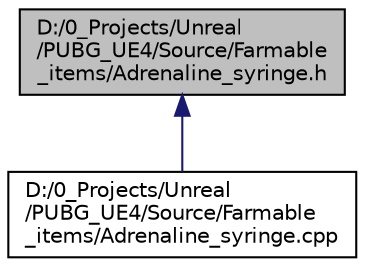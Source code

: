 digraph "D:/0_Projects/Unreal/PUBG_UE4/Source/Farmable_items/Adrenaline_syringe.h"
{
 // LATEX_PDF_SIZE
  edge [fontname="Helvetica",fontsize="10",labelfontname="Helvetica",labelfontsize="10"];
  node [fontname="Helvetica",fontsize="10",shape=record];
  Node1 [label="D:/0_Projects/Unreal\l/PUBG_UE4/Source/Farmable\l_items/Adrenaline_syringe.h",height=0.2,width=0.4,color="black", fillcolor="grey75", style="filled", fontcolor="black",tooltip=" "];
  Node1 -> Node2 [dir="back",color="midnightblue",fontsize="10",style="solid",fontname="Helvetica"];
  Node2 [label="D:/0_Projects/Unreal\l/PUBG_UE4/Source/Farmable\l_items/Adrenaline_syringe.cpp",height=0.2,width=0.4,color="black", fillcolor="white", style="filled",URL="$_adrenaline__syringe_8cpp.html",tooltip=" "];
}
